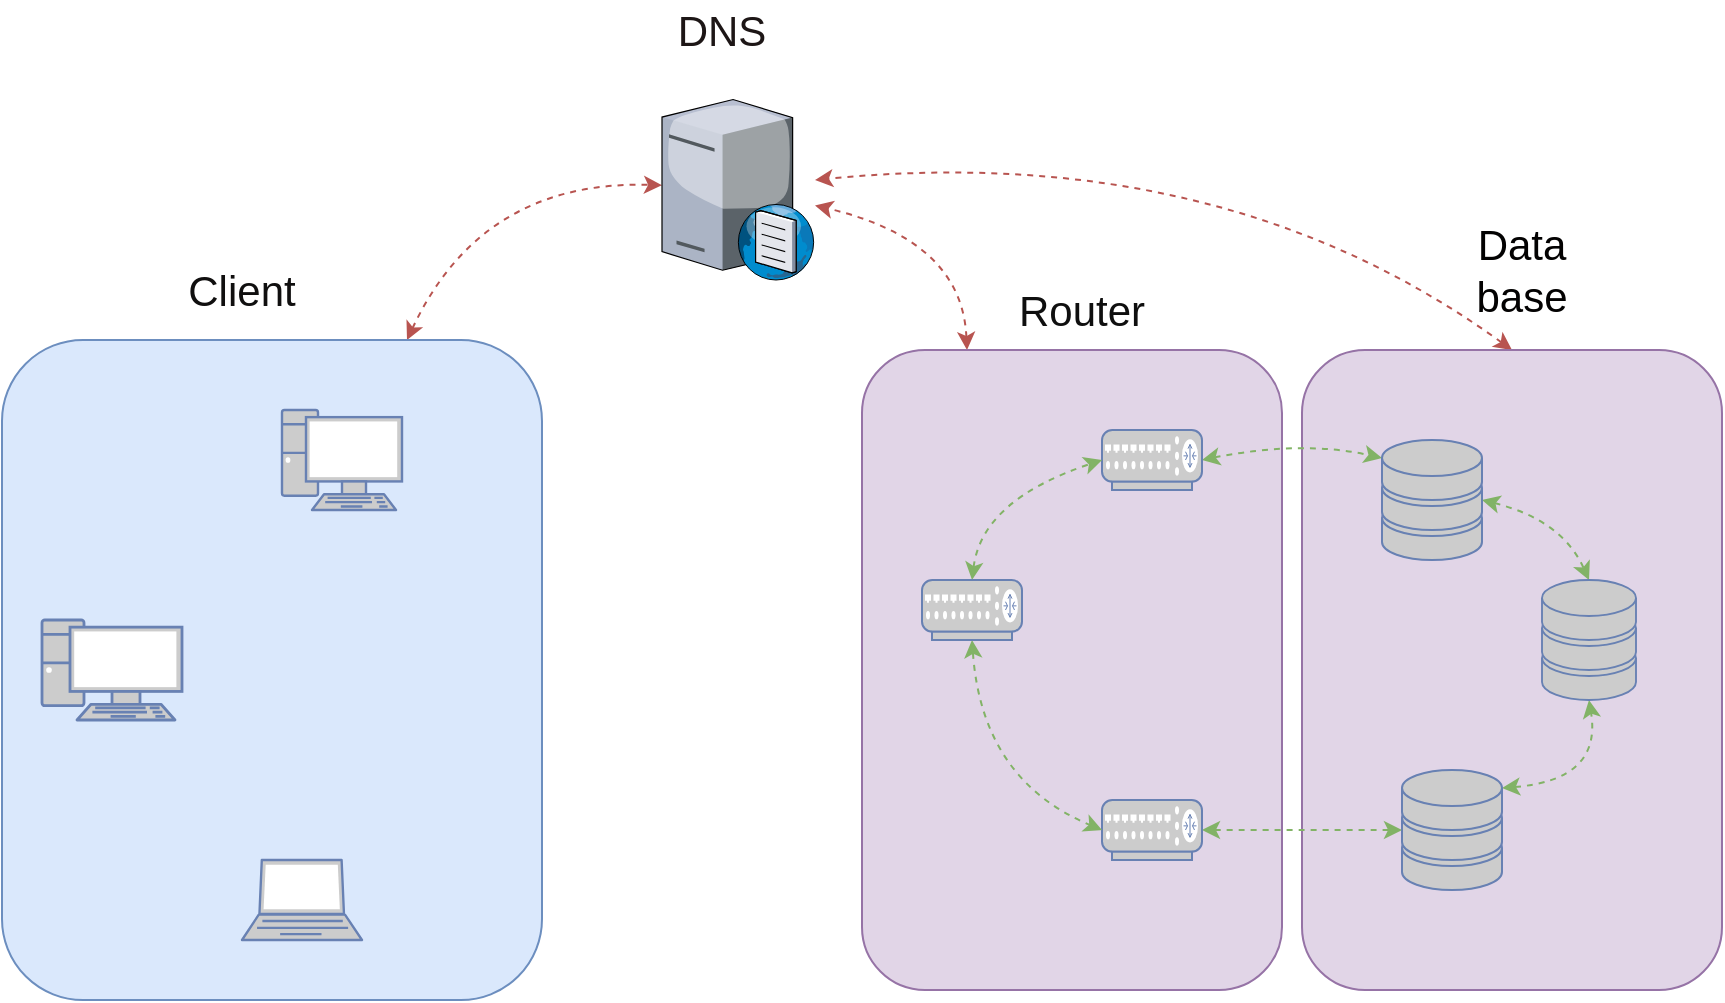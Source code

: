 <mxfile>
    <diagram id="5LpC-dWGcV7Keouwj-Oz" name="Página-1">
        <mxGraphModel dx="648" dy="764" grid="1" gridSize="10" guides="1" tooltips="1" connect="1" arrows="1" fold="1" page="1" pageScale="1" pageWidth="827" pageHeight="1169" math="0" shadow="0">
            <root>
                <mxCell id="0"/>
                <mxCell id="1" parent="0"/>
                <mxCell id="25" style="edgeStyle=none;curved=1;html=1;exitX=0.5;exitY=0;exitDx=0;exitDy=0;dashed=1;startArrow=classic;startFill=1;fillColor=#f8cecc;strokeColor=#b85450;" edge="1" parent="1" source="24" target="13">
                    <mxGeometry relative="1" as="geometry">
                        <Array as="points">
                            <mxPoint x="620" y="170"/>
                        </Array>
                    </mxGeometry>
                </mxCell>
                <mxCell id="24" value="" style="rounded=1;whiteSpace=wrap;html=1;fillStyle=auto;fillColor=#e1d5e7;strokeColor=#9673a6;" vertex="1" parent="1">
                    <mxGeometry x="660" y="275" width="210" height="320" as="geometry"/>
                </mxCell>
                <mxCell id="23" style="edgeStyle=none;curved=1;html=1;exitX=0.25;exitY=0;exitDx=0;exitDy=0;dashed=1;startArrow=classic;startFill=1;fillColor=#f8cecc;strokeColor=#b85450;" edge="1" parent="1" source="22" target="13">
                    <mxGeometry relative="1" as="geometry">
                        <Array as="points">
                            <mxPoint x="490" y="220"/>
                        </Array>
                    </mxGeometry>
                </mxCell>
                <mxCell id="22" value="" style="rounded=1;whiteSpace=wrap;html=1;fillStyle=auto;fillColor=#e1d5e7;strokeColor=#9673a6;" vertex="1" parent="1">
                    <mxGeometry x="440" y="275" width="210" height="320" as="geometry"/>
                </mxCell>
                <mxCell id="20" style="edgeStyle=none;curved=1;html=1;exitX=0.75;exitY=0;exitDx=0;exitDy=0;dashed=1;startArrow=classic;startFill=1;fillColor=#f8cecc;strokeColor=#b85450;" edge="1" parent="1" source="19" target="13">
                    <mxGeometry relative="1" as="geometry">
                        <Array as="points">
                            <mxPoint x="250" y="190"/>
                        </Array>
                    </mxGeometry>
                </mxCell>
                <mxCell id="19" value="" style="rounded=1;whiteSpace=wrap;html=1;fillColor=#dae8fc;strokeColor=#6c8ebf;fillStyle=auto;" vertex="1" parent="1">
                    <mxGeometry x="10" y="270" width="270" height="330" as="geometry"/>
                </mxCell>
                <mxCell id="2" value="" style="fontColor=#0066CC;verticalAlign=top;verticalLabelPosition=bottom;labelPosition=center;align=center;html=1;outlineConnect=0;fillColor=#CCCCCC;strokeColor=#6881B3;gradientColor=none;gradientDirection=north;strokeWidth=2;shape=mxgraph.networks.pc;" vertex="1" parent="1">
                    <mxGeometry x="150" y="305" width="60" height="50" as="geometry"/>
                </mxCell>
                <mxCell id="3" value="" style="fontColor=#0066CC;verticalAlign=top;verticalLabelPosition=bottom;labelPosition=center;align=center;html=1;outlineConnect=0;fillColor=#CCCCCC;strokeColor=#6881B3;gradientColor=none;gradientDirection=north;strokeWidth=2;shape=mxgraph.networks.pc;" vertex="1" parent="1">
                    <mxGeometry x="30" y="410" width="70" height="50" as="geometry"/>
                </mxCell>
                <mxCell id="4" value="" style="fontColor=#0066CC;verticalAlign=top;verticalLabelPosition=bottom;labelPosition=center;align=center;html=1;outlineConnect=0;fillColor=#CCCCCC;strokeColor=#6881B3;gradientColor=none;gradientDirection=north;strokeWidth=2;shape=mxgraph.networks.laptop;" vertex="1" parent="1">
                    <mxGeometry x="130" y="530" width="60" height="40" as="geometry"/>
                </mxCell>
                <mxCell id="29" style="edgeStyle=none;curved=1;html=1;exitX=1;exitY=0.5;exitDx=0;exitDy=0;exitPerimeter=0;entryX=0;entryY=0.15;entryDx=0;entryDy=0;entryPerimeter=0;dashed=1;startArrow=classic;startFill=1;fillColor=#d5e8d4;strokeColor=#82b366;" edge="1" parent="1" source="5" target="9">
                    <mxGeometry relative="1" as="geometry">
                        <Array as="points">
                            <mxPoint x="660" y="320"/>
                        </Array>
                    </mxGeometry>
                </mxCell>
                <mxCell id="5" value="" style="fontColor=#0066CC;verticalAlign=top;verticalLabelPosition=bottom;labelPosition=center;align=center;html=1;outlineConnect=0;fillColor=#CCCCCC;strokeColor=#6881B3;gradientColor=none;gradientDirection=north;strokeWidth=2;shape=mxgraph.networks.router;" vertex="1" parent="1">
                    <mxGeometry x="560" y="315" width="50" height="30" as="geometry"/>
                </mxCell>
                <mxCell id="33" style="edgeStyle=none;curved=1;html=1;exitX=1;exitY=0.5;exitDx=0;exitDy=0;exitPerimeter=0;dashed=1;startArrow=classic;startFill=1;fillColor=#d5e8d4;strokeColor=#82b366;" edge="1" parent="1" source="6" target="8">
                    <mxGeometry relative="1" as="geometry"/>
                </mxCell>
                <mxCell id="6" value="" style="fontColor=#0066CC;verticalAlign=top;verticalLabelPosition=bottom;labelPosition=center;align=center;html=1;outlineConnect=0;fillColor=#CCCCCC;strokeColor=#6881B3;gradientColor=none;gradientDirection=north;strokeWidth=2;shape=mxgraph.networks.router;" vertex="1" parent="1">
                    <mxGeometry x="560" y="500" width="50" height="30" as="geometry"/>
                </mxCell>
                <mxCell id="32" style="edgeStyle=none;curved=1;html=1;exitX=0.5;exitY=1;exitDx=0;exitDy=0;exitPerimeter=0;entryX=0;entryY=0.5;entryDx=0;entryDy=0;entryPerimeter=0;dashed=1;startArrow=classic;startFill=1;fillColor=#d5e8d4;strokeColor=#82b366;" edge="1" parent="1" source="7" target="6">
                    <mxGeometry relative="1" as="geometry">
                        <Array as="points">
                            <mxPoint x="500" y="490"/>
                        </Array>
                    </mxGeometry>
                </mxCell>
                <mxCell id="36" style="edgeStyle=none;html=1;exitX=0.5;exitY=0;exitDx=0;exitDy=0;exitPerimeter=0;entryX=0;entryY=0.5;entryDx=0;entryDy=0;entryPerimeter=0;dashed=1;startArrow=classic;startFill=1;curved=1;fillColor=#d5e8d4;strokeColor=#82b366;" edge="1" parent="1" source="7" target="5">
                    <mxGeometry relative="1" as="geometry">
                        <Array as="points">
                            <mxPoint x="500" y="350"/>
                        </Array>
                    </mxGeometry>
                </mxCell>
                <mxCell id="7" value="" style="fontColor=#0066CC;verticalAlign=top;verticalLabelPosition=bottom;labelPosition=center;align=center;html=1;outlineConnect=0;fillColor=#CCCCCC;strokeColor=#6881B3;gradientColor=none;gradientDirection=north;strokeWidth=2;shape=mxgraph.networks.router;" vertex="1" parent="1">
                    <mxGeometry x="470" y="390" width="50" height="30" as="geometry"/>
                </mxCell>
                <mxCell id="35" style="edgeStyle=none;curved=1;html=1;exitX=1;exitY=0.15;exitDx=0;exitDy=0;exitPerimeter=0;entryX=0.5;entryY=1;entryDx=0;entryDy=0;entryPerimeter=0;dashed=1;startArrow=classic;startFill=1;fillColor=#d5e8d4;strokeColor=#82b366;" edge="1" parent="1" source="8" target="10">
                    <mxGeometry relative="1" as="geometry">
                        <Array as="points">
                            <mxPoint x="810" y="490"/>
                        </Array>
                    </mxGeometry>
                </mxCell>
                <mxCell id="8" value="" style="fontColor=#0066CC;verticalAlign=top;verticalLabelPosition=bottom;labelPosition=center;align=center;html=1;outlineConnect=0;fillColor=#CCCCCC;strokeColor=#6881B3;gradientColor=none;gradientDirection=north;strokeWidth=2;shape=mxgraph.networks.storage;" vertex="1" parent="1">
                    <mxGeometry x="710" y="485" width="50" height="60" as="geometry"/>
                </mxCell>
                <mxCell id="30" style="edgeStyle=none;curved=1;html=1;exitX=1;exitY=0.5;exitDx=0;exitDy=0;exitPerimeter=0;entryX=0.5;entryY=0;entryDx=0;entryDy=0;entryPerimeter=0;dashed=1;startArrow=classic;startFill=1;fillColor=#d5e8d4;strokeColor=#82b366;" edge="1" parent="1" source="9" target="10">
                    <mxGeometry relative="1" as="geometry">
                        <Array as="points">
                            <mxPoint x="790" y="360"/>
                        </Array>
                    </mxGeometry>
                </mxCell>
                <mxCell id="9" value="" style="fontColor=#0066CC;verticalAlign=top;verticalLabelPosition=bottom;labelPosition=center;align=center;html=1;outlineConnect=0;fillColor=#CCCCCC;strokeColor=#6881B3;gradientColor=none;gradientDirection=north;strokeWidth=2;shape=mxgraph.networks.storage;" vertex="1" parent="1">
                    <mxGeometry x="700" y="320" width="50" height="60" as="geometry"/>
                </mxCell>
                <mxCell id="10" value="" style="fontColor=#0066CC;verticalAlign=top;verticalLabelPosition=bottom;labelPosition=center;align=center;html=1;outlineConnect=0;fillColor=#CCCCCC;strokeColor=#6881B3;gradientColor=none;gradientDirection=north;strokeWidth=2;shape=mxgraph.networks.storage;" vertex="1" parent="1">
                    <mxGeometry x="780" y="390" width="47" height="60" as="geometry"/>
                </mxCell>
                <mxCell id="13" value="" style="verticalLabelPosition=bottom;sketch=0;aspect=fixed;html=1;verticalAlign=top;strokeColor=none;align=center;outlineConnect=0;shape=mxgraph.citrix.dns_server;" vertex="1" parent="1">
                    <mxGeometry x="340" y="147.5" width="76.5" height="92.5" as="geometry"/>
                </mxCell>
                <mxCell id="39" value="&lt;font style=&quot;font-size: 21px;&quot;&gt;Client&lt;/font&gt;" style="text;html=1;align=center;verticalAlign=middle;whiteSpace=wrap;rounded=0;fillStyle=auto;fontColor=#100f0f;" vertex="1" parent="1">
                    <mxGeometry x="100" y="230" width="60" height="30" as="geometry"/>
                </mxCell>
                <mxCell id="41" value="&lt;font style=&quot;font-size: 21px;&quot;&gt;Router&lt;/font&gt;" style="text;html=1;strokeColor=none;fillColor=none;align=center;verticalAlign=middle;whiteSpace=wrap;rounded=0;fillStyle=auto;fontColor=#0f0f0f;" vertex="1" parent="1">
                    <mxGeometry x="520" y="240" width="60" height="30" as="geometry"/>
                </mxCell>
                <mxCell id="42" value="&lt;span style=&quot;font-size: 21px;&quot;&gt;Data base&lt;/span&gt;" style="text;html=1;strokeColor=none;fillColor=none;align=center;verticalAlign=middle;whiteSpace=wrap;rounded=0;fillStyle=auto;fontColor=#030202;" vertex="1" parent="1">
                    <mxGeometry x="740" y="220" width="60" height="30" as="geometry"/>
                </mxCell>
                <mxCell id="44" value="&lt;font style=&quot;font-size: 21px;&quot;&gt;DNS&lt;/font&gt;" style="text;html=1;strokeColor=none;fillColor=none;align=center;verticalAlign=middle;whiteSpace=wrap;rounded=0;fillStyle=auto;fontColor=#1d1616;" vertex="1" parent="1">
                    <mxGeometry x="340" y="100" width="60" height="30" as="geometry"/>
                </mxCell>
            </root>
        </mxGraphModel>
    </diagram>
</mxfile>